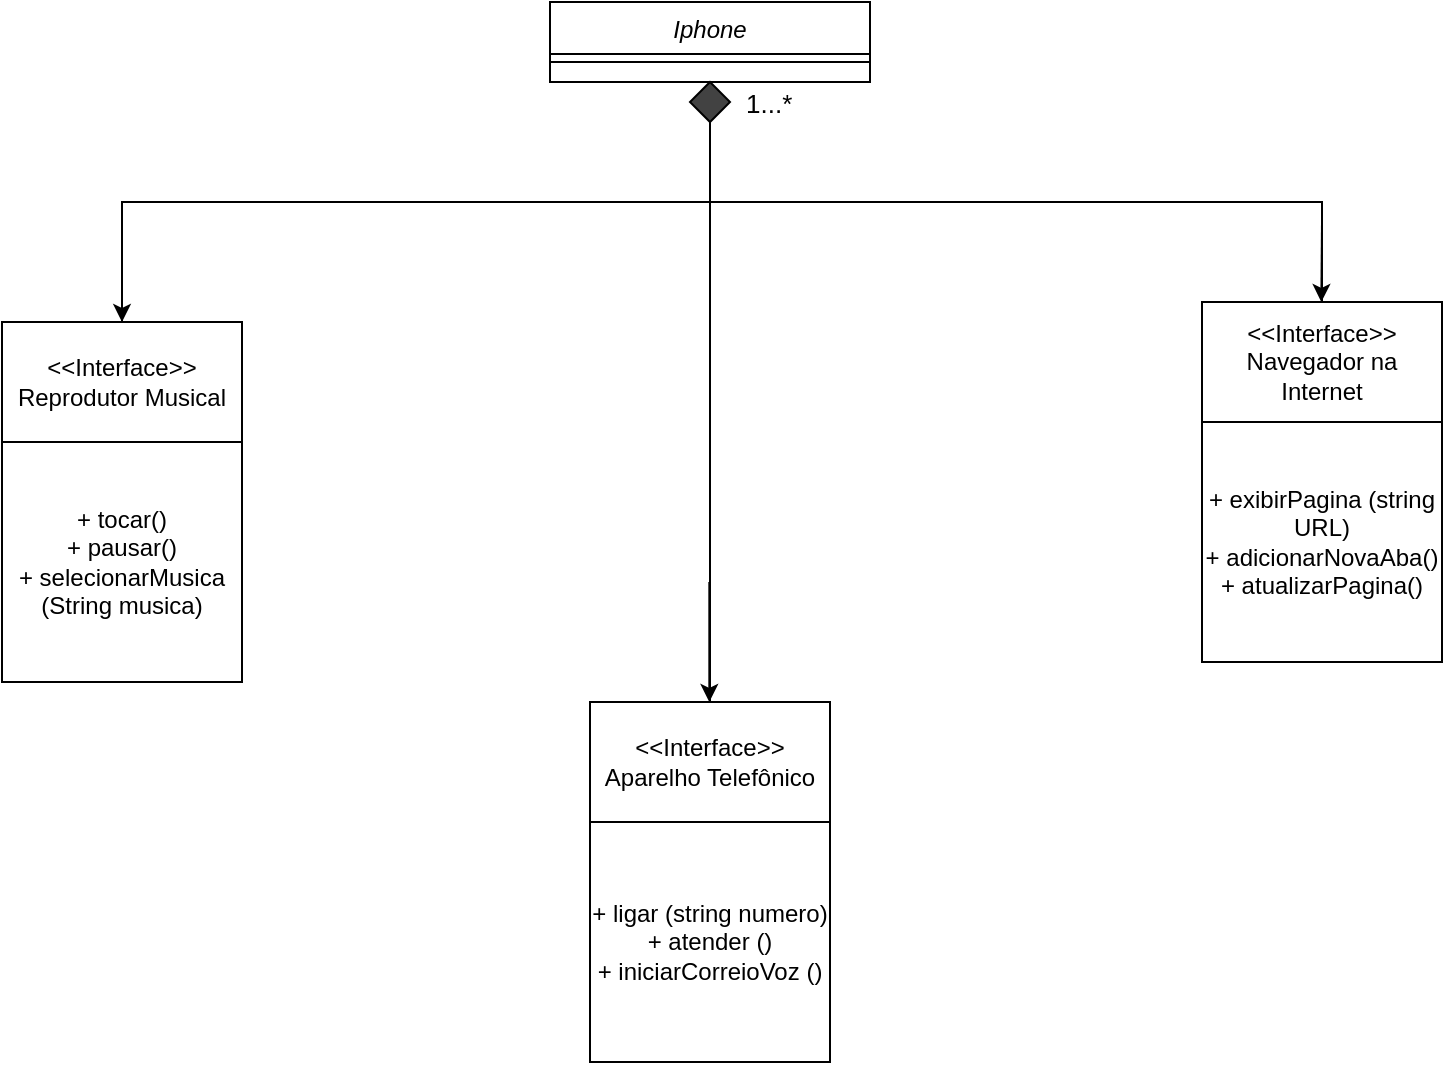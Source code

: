 <mxfile version="24.4.10" type="github">
  <diagram id="C5RBs43oDa-KdzZeNtuy" name="Page-1">
    <mxGraphModel dx="943" dy="520" grid="1" gridSize="10" guides="1" tooltips="1" connect="1" arrows="1" fold="1" page="1" pageScale="1" pageWidth="827" pageHeight="1169" math="0" shadow="0">
      <root>
        <mxCell id="WIyWlLk6GJQsqaUBKTNV-0" />
        <mxCell id="WIyWlLk6GJQsqaUBKTNV-1" parent="WIyWlLk6GJQsqaUBKTNV-0" />
        <mxCell id="zkfFHV4jXpPFQw0GAbJ--0" value="Iphone" style="swimlane;fontStyle=2;align=center;verticalAlign=top;childLayout=stackLayout;horizontal=1;startSize=26;horizontalStack=0;resizeParent=1;resizeLast=0;collapsible=1;marginBottom=0;rounded=0;shadow=0;strokeWidth=1;" parent="WIyWlLk6GJQsqaUBKTNV-1" vertex="1">
          <mxGeometry x="334" y="40" width="160" height="40" as="geometry">
            <mxRectangle x="230" y="140" width="160" height="26" as="alternateBounds" />
          </mxGeometry>
        </mxCell>
        <mxCell id="zkfFHV4jXpPFQw0GAbJ--4" value="" style="line;html=1;strokeWidth=1;align=left;verticalAlign=middle;spacingTop=-1;spacingLeft=3;spacingRight=3;rotatable=0;labelPosition=right;points=[];portConstraint=eastwest;" parent="zkfFHV4jXpPFQw0GAbJ--0" vertex="1">
          <mxGeometry y="26" width="160" height="8" as="geometry" />
        </mxCell>
        <mxCell id="zkfFHV4jXpPFQw0GAbJ--12" value="" style="endArrow=block;endSize=10;endFill=0;shadow=0;strokeWidth=1;rounded=0;curved=0;edgeStyle=elbowEdgeStyle;elbow=vertical;" parent="WIyWlLk6GJQsqaUBKTNV-1" target="zkfFHV4jXpPFQw0GAbJ--0" edge="1">
          <mxGeometry width="160" relative="1" as="geometry">
            <mxPoint x="120" y="200" as="sourcePoint" />
            <mxPoint x="200" y="203" as="targetPoint" />
          </mxGeometry>
        </mxCell>
        <mxCell id="zkfFHV4jXpPFQw0GAbJ--16" value="" style="endArrow=block;endSize=10;endFill=0;shadow=0;strokeWidth=1;rounded=0;curved=0;edgeStyle=elbowEdgeStyle;elbow=vertical;" parent="WIyWlLk6GJQsqaUBKTNV-1" target="zkfFHV4jXpPFQw0GAbJ--0" edge="1">
          <mxGeometry width="160" relative="1" as="geometry">
            <mxPoint x="414" y="420" as="sourcePoint" />
            <mxPoint x="310" y="271" as="targetPoint" />
          </mxGeometry>
        </mxCell>
        <mxCell id="zkfFHV4jXpPFQw0GAbJ--26" value="" style="endArrow=open;shadow=0;strokeWidth=1;rounded=0;curved=0;endFill=1;edgeStyle=elbowEdgeStyle;elbow=vertical;" parent="WIyWlLk6GJQsqaUBKTNV-1" source="4IM8Qx3_-QxWMd7lvdF1-10" edge="1">
          <mxGeometry x="0.5" y="41" relative="1" as="geometry">
            <mxPoint x="380" y="192" as="sourcePoint" />
            <mxPoint x="720" y="200" as="targetPoint" />
            <mxPoint x="-40" y="32" as="offset" />
            <Array as="points">
              <mxPoint x="480" y="140" />
            </Array>
          </mxGeometry>
        </mxCell>
        <mxCell id="4IM8Qx3_-QxWMd7lvdF1-0" value="&amp;lt;&amp;lt;Interface&amp;gt;&amp;gt;&lt;div&gt;Reprodutor Musical&lt;br&gt;&lt;/div&gt;" style="rounded=0;whiteSpace=wrap;html=1;" vertex="1" parent="WIyWlLk6GJQsqaUBKTNV-1">
          <mxGeometry x="60" y="200" width="120" height="60" as="geometry" />
        </mxCell>
        <mxCell id="4IM8Qx3_-QxWMd7lvdF1-1" value="+ tocar()&lt;div&gt;+ pausar()&lt;/div&gt;&lt;div&gt;+&amp;nbsp;selecionarMusica&lt;/div&gt;&lt;div&gt;(String musica)&lt;/div&gt;" style="whiteSpace=wrap;html=1;aspect=fixed;" vertex="1" parent="WIyWlLk6GJQsqaUBKTNV-1">
          <mxGeometry x="60" y="260" width="120" height="120" as="geometry" />
        </mxCell>
        <mxCell id="4IM8Qx3_-QxWMd7lvdF1-3" value="&amp;lt;&amp;lt;Interface&amp;gt;&amp;gt;&lt;div&gt;Aparelho Telefônico&lt;/div&gt;" style="rounded=0;whiteSpace=wrap;html=1;" vertex="1" parent="WIyWlLk6GJQsqaUBKTNV-1">
          <mxGeometry x="354" y="390" width="120" height="60" as="geometry" />
        </mxCell>
        <mxCell id="4IM8Qx3_-QxWMd7lvdF1-4" value="+ ligar (string numero)&lt;div&gt;+ atender ()&lt;/div&gt;&lt;div&gt;+ iniciarCorreioVoz ()&lt;/div&gt;" style="whiteSpace=wrap;html=1;aspect=fixed;" vertex="1" parent="WIyWlLk6GJQsqaUBKTNV-1">
          <mxGeometry x="354" y="450" width="120" height="120" as="geometry" />
        </mxCell>
        <mxCell id="4IM8Qx3_-QxWMd7lvdF1-5" value="&amp;lt;&amp;lt;Interface&amp;gt;&amp;gt;&lt;div&gt;Navegador na Internet&lt;/div&gt;" style="rounded=0;whiteSpace=wrap;html=1;" vertex="1" parent="WIyWlLk6GJQsqaUBKTNV-1">
          <mxGeometry x="660" y="190" width="120" height="60" as="geometry" />
        </mxCell>
        <mxCell id="4IM8Qx3_-QxWMd7lvdF1-8" value="+ exibirPagina (string URL)&lt;div&gt;+ adicionarNovaAba()&lt;/div&gt;&lt;div&gt;+ atualizarPagina()&lt;/div&gt;" style="whiteSpace=wrap;html=1;aspect=fixed;" vertex="1" parent="WIyWlLk6GJQsqaUBKTNV-1">
          <mxGeometry x="660" y="250" width="120" height="120" as="geometry" />
        </mxCell>
        <mxCell id="4IM8Qx3_-QxWMd7lvdF1-11" value="" style="endArrow=open;shadow=0;strokeWidth=1;rounded=0;curved=0;endFill=1;edgeStyle=elbowEdgeStyle;elbow=vertical;" edge="1" parent="WIyWlLk6GJQsqaUBKTNV-1" source="zkfFHV4jXpPFQw0GAbJ--0" target="4IM8Qx3_-QxWMd7lvdF1-10">
          <mxGeometry x="0.5" y="41" relative="1" as="geometry">
            <mxPoint x="414" y="80" as="sourcePoint" />
            <mxPoint x="720" y="200" as="targetPoint" />
            <mxPoint x="-40" y="32" as="offset" />
          </mxGeometry>
        </mxCell>
        <mxCell id="4IM8Qx3_-QxWMd7lvdF1-12" value="1...*" style="resizable=0;align=left;verticalAlign=bottom;labelBackgroundColor=none;fontSize=13;" connectable="0" vertex="1" parent="4IM8Qx3_-QxWMd7lvdF1-11">
          <mxGeometry x="-1" relative="1" as="geometry">
            <mxPoint x="16" y="20" as="offset" />
          </mxGeometry>
        </mxCell>
        <mxCell id="4IM8Qx3_-QxWMd7lvdF1-10" value="" style="rhombus;whiteSpace=wrap;html=1;strokeColor=default;fillColor=#424242;" vertex="1" parent="WIyWlLk6GJQsqaUBKTNV-1">
          <mxGeometry x="404" y="80" width="20" height="20" as="geometry" />
        </mxCell>
        <mxCell id="4IM8Qx3_-QxWMd7lvdF1-13" value="" style="endArrow=classic;html=1;rounded=0;entryX=0.5;entryY=0;entryDx=0;entryDy=0;" edge="1" parent="WIyWlLk6GJQsqaUBKTNV-1" target="4IM8Qx3_-QxWMd7lvdF1-0">
          <mxGeometry width="50" height="50" relative="1" as="geometry">
            <mxPoint x="120" y="140" as="sourcePoint" />
            <mxPoint x="160" y="110" as="targetPoint" />
          </mxGeometry>
        </mxCell>
        <mxCell id="4IM8Qx3_-QxWMd7lvdF1-14" value="" style="endArrow=classic;html=1;rounded=0;entryX=0.5;entryY=0;entryDx=0;entryDy=0;" edge="1" parent="WIyWlLk6GJQsqaUBKTNV-1">
          <mxGeometry width="50" height="50" relative="1" as="geometry">
            <mxPoint x="413.66" y="330" as="sourcePoint" />
            <mxPoint x="413.66" y="390" as="targetPoint" />
          </mxGeometry>
        </mxCell>
        <mxCell id="4IM8Qx3_-QxWMd7lvdF1-15" value="" style="endArrow=classic;html=1;rounded=0;entryX=0.5;entryY=0;entryDx=0;entryDy=0;" edge="1" parent="WIyWlLk6GJQsqaUBKTNV-1">
          <mxGeometry width="50" height="50" relative="1" as="geometry">
            <mxPoint x="720" y="150" as="sourcePoint" />
            <mxPoint x="719.66" y="190" as="targetPoint" />
          </mxGeometry>
        </mxCell>
      </root>
    </mxGraphModel>
  </diagram>
</mxfile>
